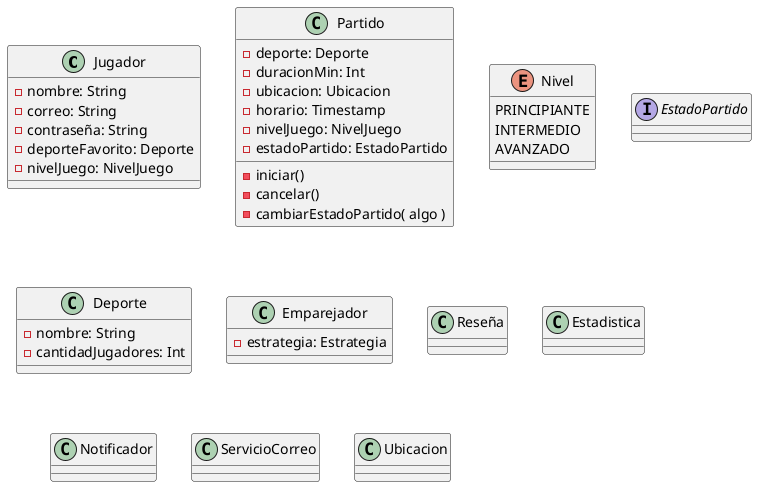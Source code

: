 @startuml
class Jugador { 
- nombre: String
- correo: String
- contraseña: String
- deporteFavorito: Deporte
- nivelJuego: NivelJuego 
}

class Partido {
- deporte: Deporte
- duracionMin: Int
- ubicacion: Ubicacion
- horario: Timestamp
- nivelJuego: NivelJuego 
- estadoPartido: EstadoPartido
- iniciar()
- cancelar()
- cambiarEstadoPartido( algo )
}

enum Nivel {
PRINCIPIANTE
INTERMEDIO
AVANZADO
}

'class NivelJuego {
'- nivelMin: Nivel
'- nivelMax: Nivel
'- todos: Boolean 
'}

interface EstadoPartido

class Deporte {
- nombre: String
- cantidadJugadores: Int
}

class Emparejador {
- estrategia: Estrategia
}

class Reseña {}

class Estadistica {}


class Notificador {}

class ServicioCorreo {}

class Ubicacion {}
@enduml